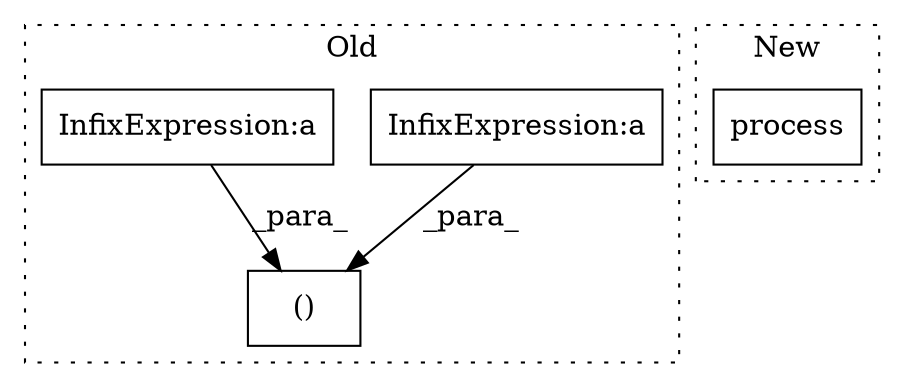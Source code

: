 digraph G {
subgraph cluster0 {
1 [label="()" a="106" s="981" l="68" shape="box"];
3 [label="InfixExpression:a" a="27" s="999" l="3" shape="box"];
4 [label="InfixExpression:a" a="27" s="1040" l="3" shape="box"];
label = "Old";
style="dotted";
}
subgraph cluster1 {
2 [label="process" a="32" s="1423,1434" l="8,1" shape="box"];
label = "New";
style="dotted";
}
3 -> 1 [label="_para_"];
4 -> 1 [label="_para_"];
}